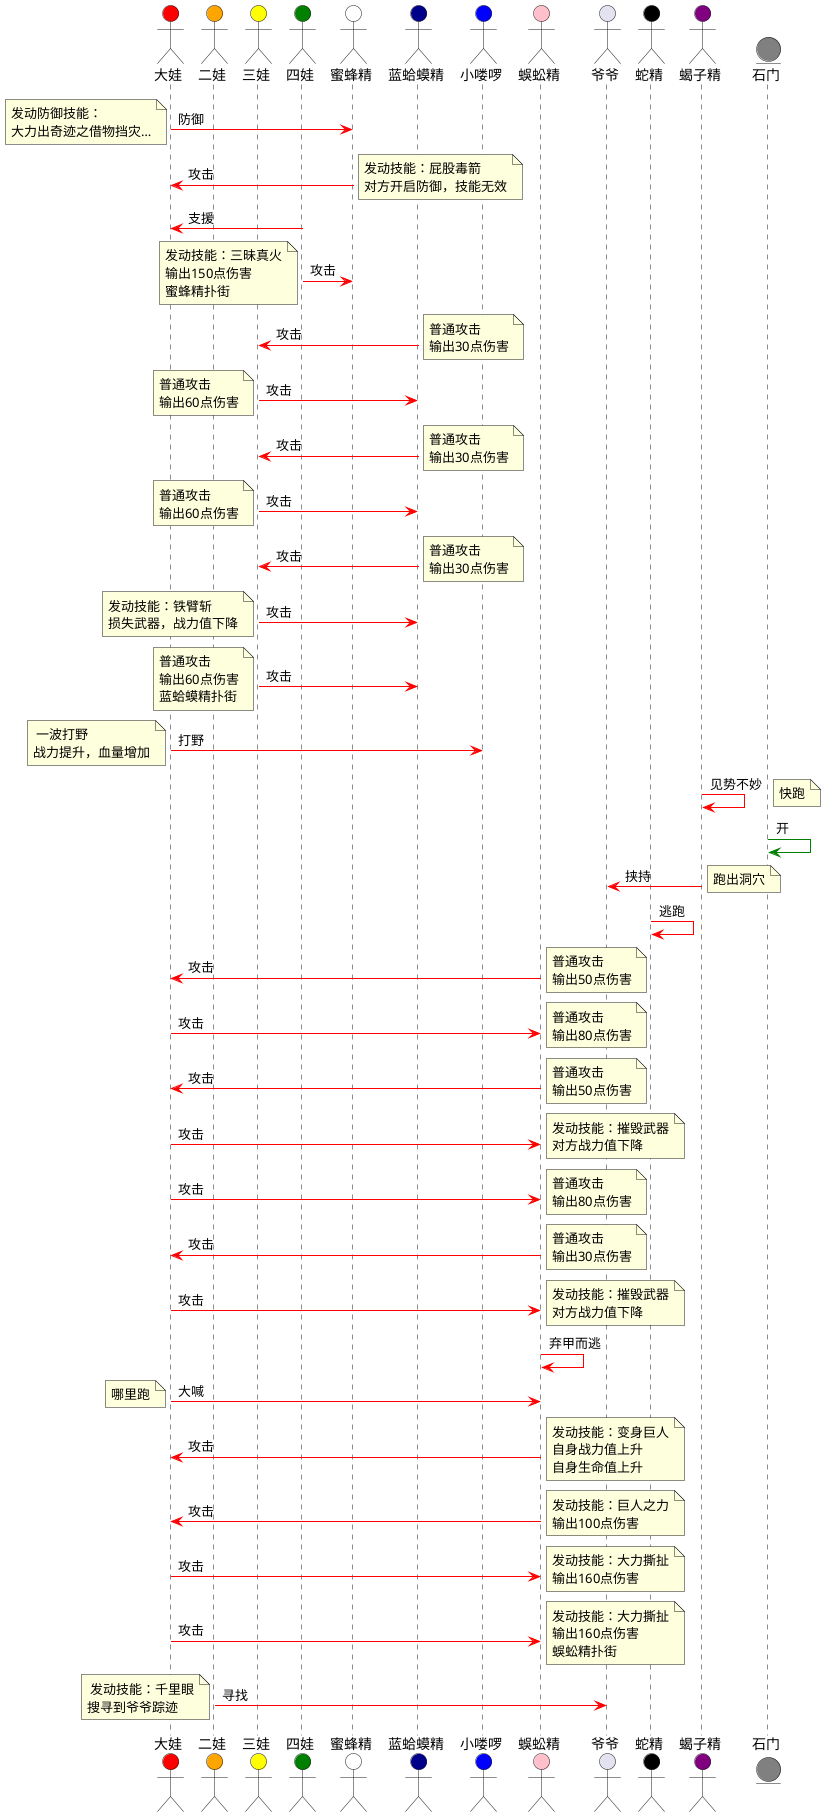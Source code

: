@startuml
actor       大娃  as firstred #Red
actor       二娃  as secondorange #Orange
actor       三娃  as thirdyellow  #Yellow
actor       四娃  as fourthgreen  #Green

actor       蜜蜂精 as beemen #White
actor       蓝蛤蟆精 as bluetoad #DarkBlue
actor       小喽啰 as redtoadandlizard #Blue
actor       蜈蚣精 as centipede #Pink

actor       爷爷   as oldman 

actor       蛇精    as snake  #Black 
actor       蝎子精    as scorpion   #Purple 

entity      石门  as stonedoor #Grey

firstred -[#Red]> beemen : 防御
note left
    发动防御技能：
    大力出奇迹之借物挡灾…
end note

beemen -[#Red]> firstred : 攻击
note right
     发动技能：屁股毒箭
     对方开启防御，技能无效
end note

fourthgreen -[#Red]> firstred : 支援

fourthgreen -[#Red]> beemen : 攻击
note left
        发动技能：三昧真火
        输出150点伤害
        蜜蜂精扑街
end note

bluetoad -[#Red]> thirdyellow : 攻击
note right
       普通攻击
       输出30点伤害
end note

thirdyellow -[#Red]> bluetoad : 攻击
note left
        普通攻击
        输出60点伤害
end note

bluetoad -[#Red]> thirdyellow : 攻击
note right
       普通攻击
       输出30点伤害
end note

thirdyellow -[#Red]> bluetoad : 攻击
note left
        普通攻击
        输出60点伤害
end note

bluetoad -[#Red]> thirdyellow : 攻击
note right
       普通攻击
       输出30点伤害
end note

thirdyellow -[#Red]> bluetoad : 攻击
note left
        发动技能：铁臂斩
        损失武器，战力值下降
end note

thirdyellow -[#Red]> bluetoad : 攻击
note left
        普通攻击
        输出60点伤害
        蓝蛤蟆精扑街
end note

firstred -[#Red]> redtoadandlizard : 打野
note left
        一波打野
       战力提升，血量增加
end note

scorpion -[#Red]> scorpion : 见势不妙
note right : 快跑

stonedoor -[#Green]> stonedoor : 开

scorpion -[#Red]> oldman : 挟持
note right
       跑出洞穴
end note

snake -[#Red]> snake : 逃跑

centipede -[#Red]> firstred : 攻击
note right
     普通攻击
     输出50点伤害
end note

firstred -[#Red]> centipede : 攻击
note right
       普通攻击
       输出80点伤害
end note

centipede -[#Red]> firstred : 攻击
note right
     普通攻击
     输出50点伤害
end note

firstred -[#Red]> centipede : 攻击
note right
       发动技能：摧毁武器
       对方战力值下降
end note

firstred -[#Red]> centipede : 攻击
note right
       普通攻击
       输出80点伤害
end note

centipede -[#Red]> firstred : 攻击
note right
     普通攻击
     输出30点伤害
end note

firstred -[#Red]> centipede : 攻击
note right
       发动技能：摧毁武器
       对方战力值下降
end note

centipede -[#Red]> centipede : 弃甲而逃

firstred -[#Red]> centipede : 大喊
note left : 哪里跑

centipede -[#Red]> firstred : 攻击
note right
     发动技能：变身巨人
     自身战力值上升
     自身生命值上升
end note

centipede -[#Red]> firstred : 攻击
note right
     发动技能：巨人之力
     输出100点伤害
end note

firstred -[#Red]> centipede : 攻击
note right
       发动技能：大力撕扯
       输出160点伤害
end note

firstred -[#Red]> centipede : 攻击
note right
       发动技能：大力撕扯
       输出160点伤害
       蜈蚣精扑街
end note

secondorange -[#Red]> oldman : 寻找
note left 
       发动技能：千里眼
      搜寻到爷爷踪迹
end note
@enduml